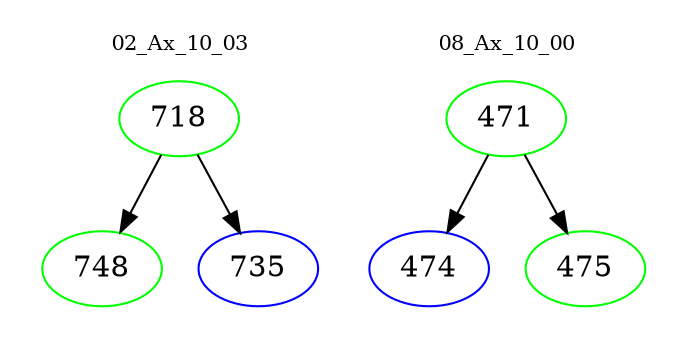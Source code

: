 digraph{
subgraph cluster_0 {
color = white
label = "02_Ax_10_03";
fontsize=10;
T0_718 [label="718", color="green"]
T0_718 -> T0_748 [color="black"]
T0_748 [label="748", color="green"]
T0_718 -> T0_735 [color="black"]
T0_735 [label="735", color="blue"]
}
subgraph cluster_1 {
color = white
label = "08_Ax_10_00";
fontsize=10;
T1_471 [label="471", color="green"]
T1_471 -> T1_474 [color="black"]
T1_474 [label="474", color="blue"]
T1_471 -> T1_475 [color="black"]
T1_475 [label="475", color="green"]
}
}
